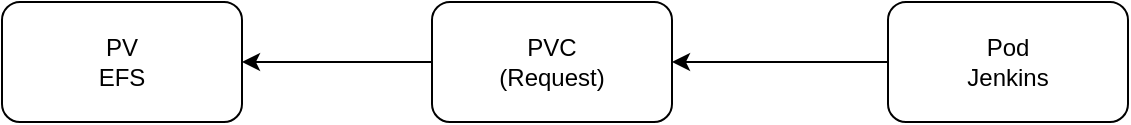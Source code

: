 <mxfile version="15.0.6" type="device"><diagram id="XD7R_Xh1bvbQXehummmJ" name="Page-1"><mxGraphModel dx="946" dy="589" grid="0" gridSize="10" guides="1" tooltips="1" connect="1" arrows="1" fold="1" page="0" pageScale="1" pageWidth="827" pageHeight="1169" math="0" shadow="0"><root><mxCell id="0"/><mxCell id="1" parent="0"/><mxCell id="-LiCkgZDYz8Gfwlb2U6a-1" value="PV&lt;br&gt;EFS" style="rounded=1;whiteSpace=wrap;html=1;" vertex="1" parent="1"><mxGeometry x="45" y="186" width="120" height="60" as="geometry"/></mxCell><mxCell id="-LiCkgZDYz8Gfwlb2U6a-3" style="edgeStyle=orthogonalEdgeStyle;rounded=0;orthogonalLoop=1;jettySize=auto;html=1;entryX=1;entryY=0.5;entryDx=0;entryDy=0;" edge="1" parent="1" source="-LiCkgZDYz8Gfwlb2U6a-2" target="-LiCkgZDYz8Gfwlb2U6a-1"><mxGeometry relative="1" as="geometry"/></mxCell><mxCell id="-LiCkgZDYz8Gfwlb2U6a-2" value="PVC&lt;br&gt;(Request)" style="rounded=1;whiteSpace=wrap;html=1;" vertex="1" parent="1"><mxGeometry x="260" y="186" width="120" height="60" as="geometry"/></mxCell><mxCell id="-LiCkgZDYz8Gfwlb2U6a-5" style="edgeStyle=orthogonalEdgeStyle;rounded=0;orthogonalLoop=1;jettySize=auto;html=1;" edge="1" parent="1" source="-LiCkgZDYz8Gfwlb2U6a-4" target="-LiCkgZDYz8Gfwlb2U6a-2"><mxGeometry relative="1" as="geometry"/></mxCell><mxCell id="-LiCkgZDYz8Gfwlb2U6a-4" value="Pod&lt;br&gt;Jenkins" style="rounded=1;whiteSpace=wrap;html=1;" vertex="1" parent="1"><mxGeometry x="488" y="186" width="120" height="60" as="geometry"/></mxCell></root></mxGraphModel></diagram></mxfile>